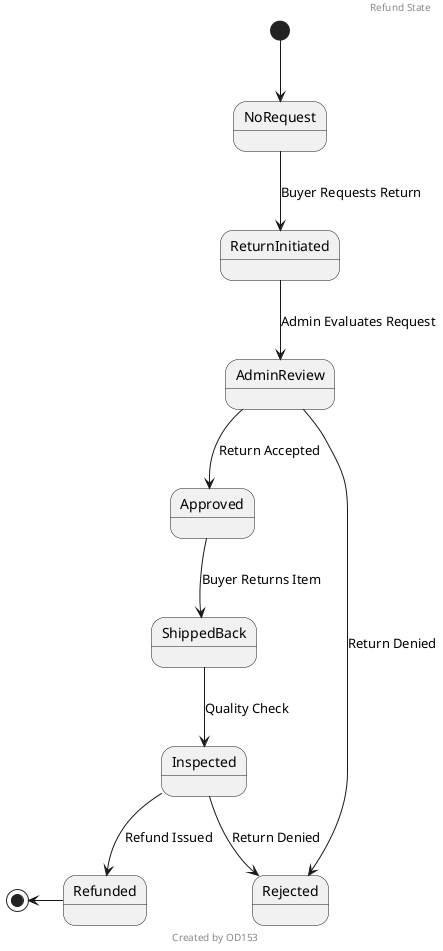 @startuml
header Refund State
footer Created by OD153
[*] --> NoRequest
NoRequest --> ReturnInitiated : Buyer Requests Return
ReturnInitiated --> AdminReview : Admin Evaluates Request
AdminReview --> Approved : Return Accepted
AdminReview --> Rejected : Return Denied
Approved --> ShippedBack : Buyer Returns Item
ShippedBack --> Inspected : Quality Check
Inspected --> Refunded : Refund Issued
Inspected --> Rejected : Return Denied
[*] <-- Refunded
@enduml
